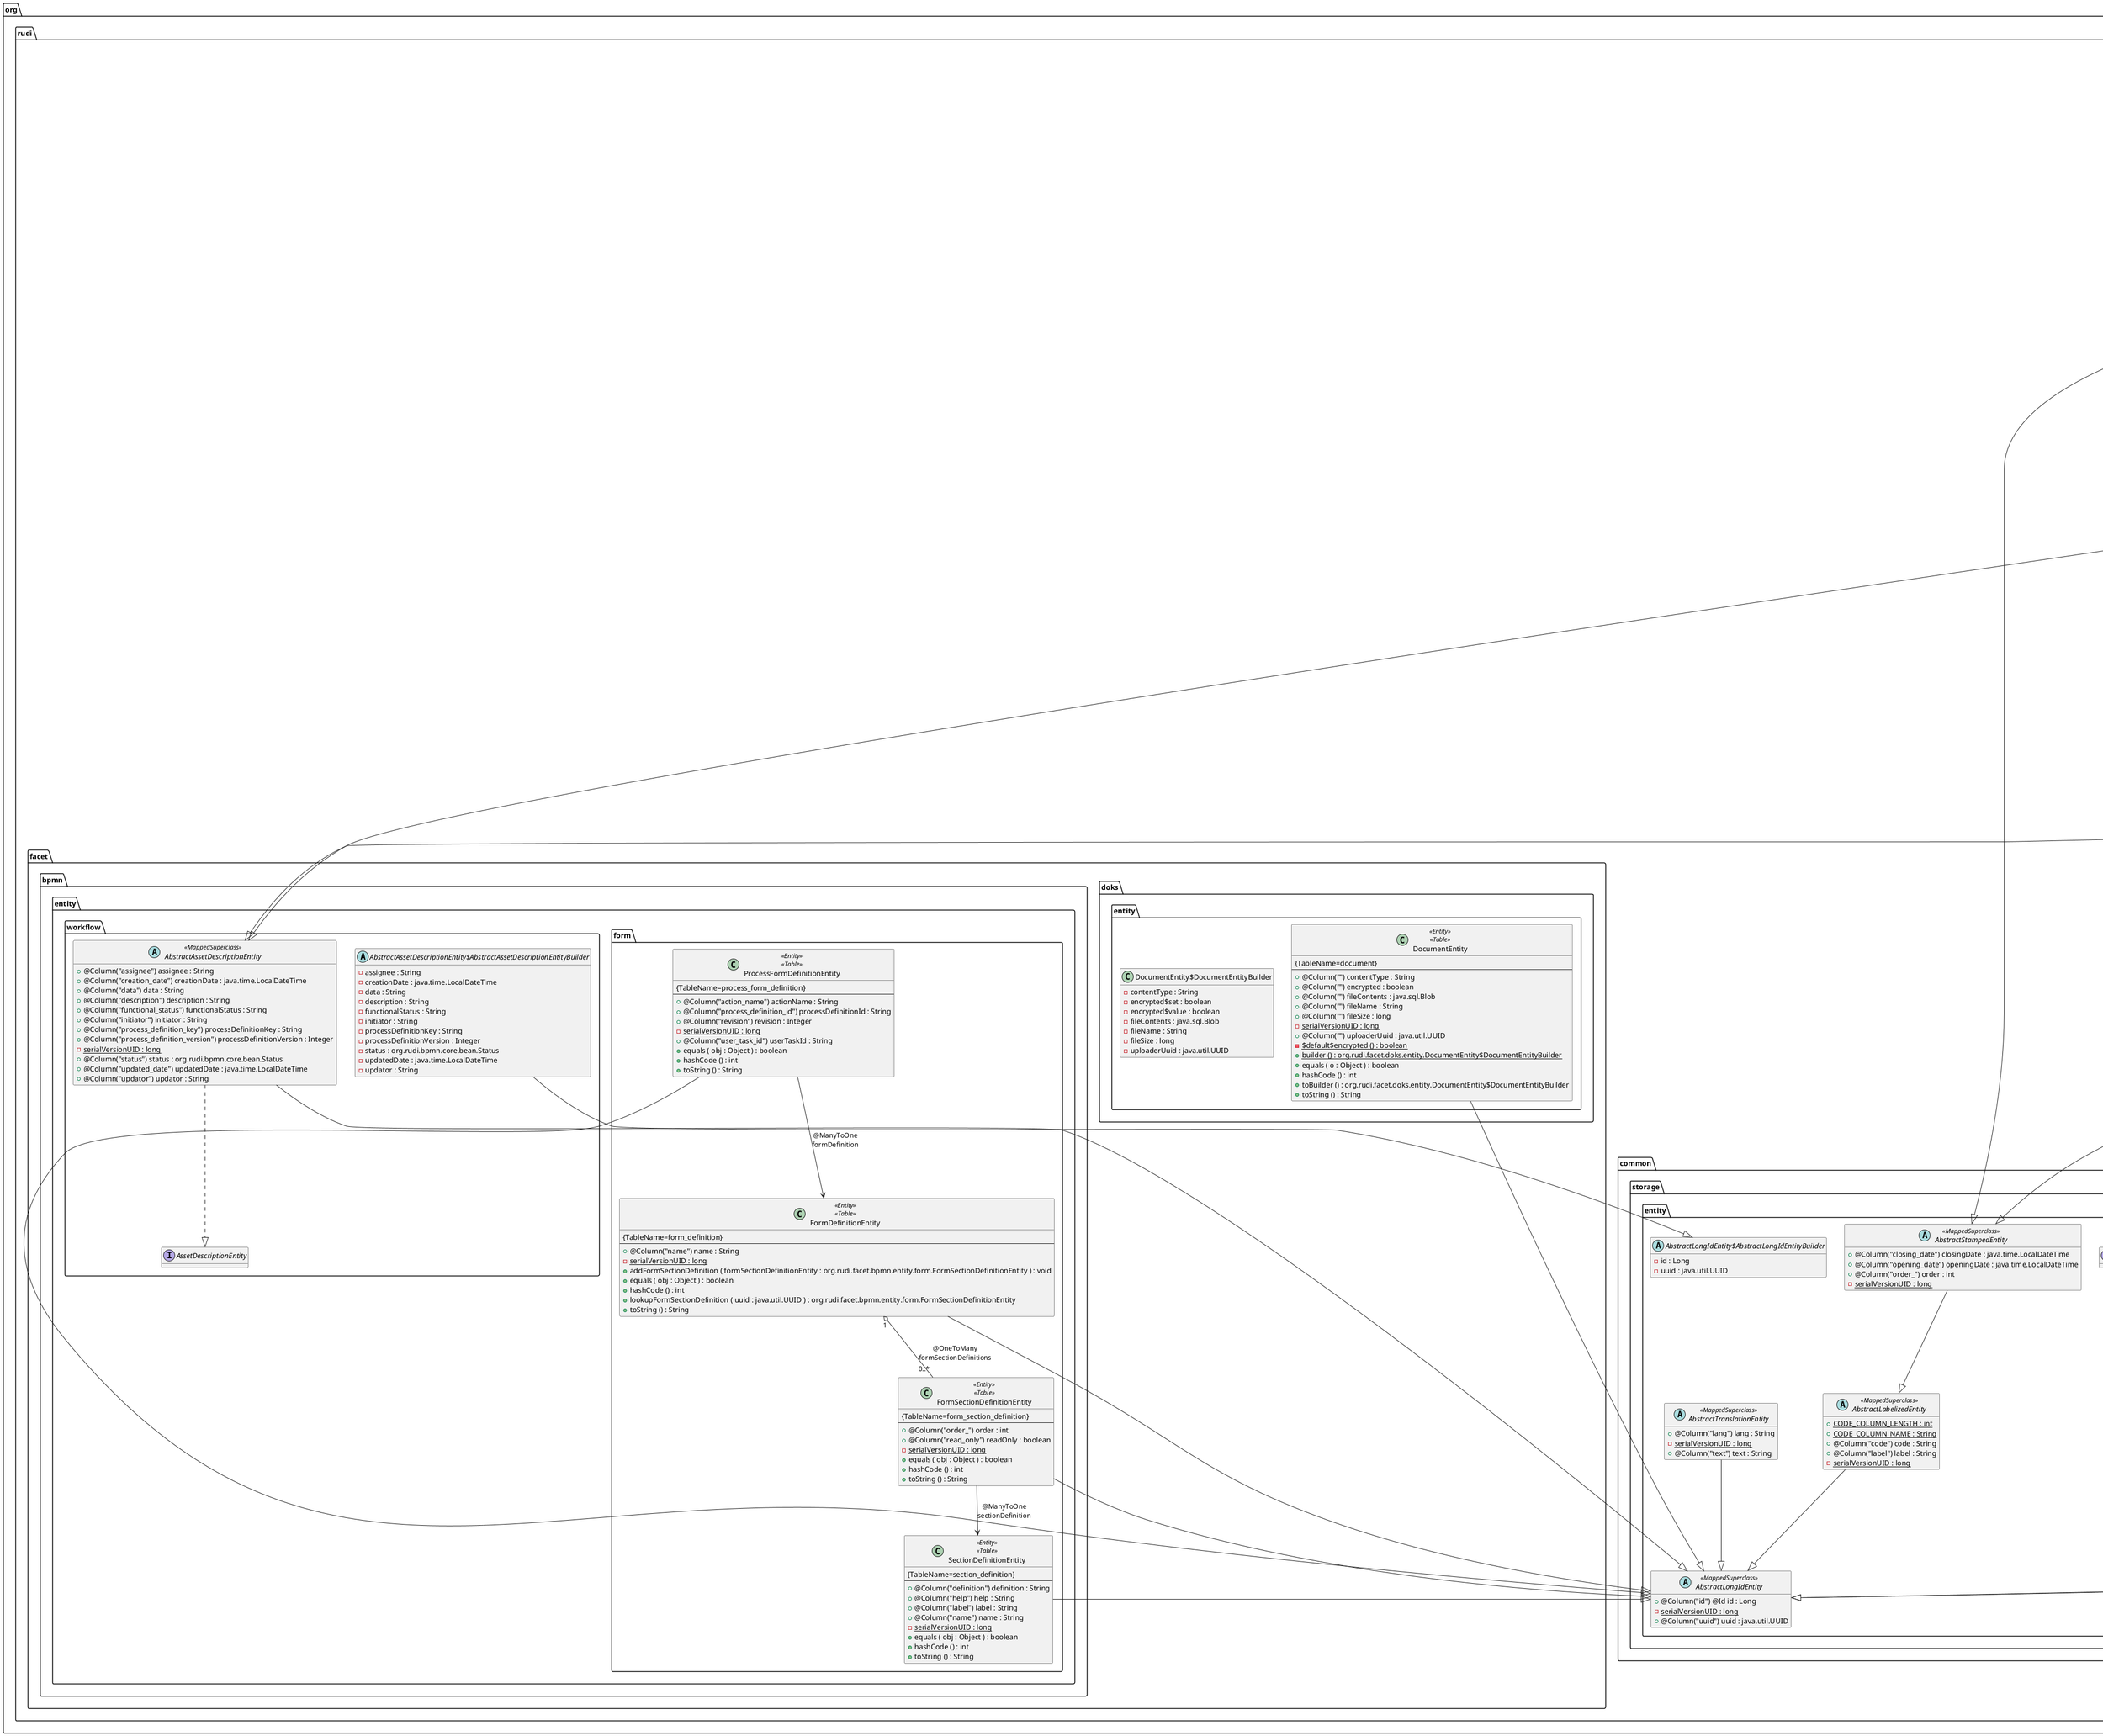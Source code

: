 @startuml

abstract class org.rudi.common.storage.entity.AbstractLabelizedEntity <<MappedSuperclass>>  {
	{field} {static} +CODE_COLUMN_LENGTH : int
	{field} {static} +CODE_COLUMN_NAME : String
	{field} +@Column("code") code : String
	{field} +@Column("label") label : String
	{field} {static} -serialVersionUID : long
	{method} +equals ( obj : Object ) : boolean
	{method} +hashCode () : int
	{method} +toString () : String
}


abstract class org.rudi.common.storage.entity.AbstractLongIdEntity <<MappedSuperclass>>  {
	{field} +@Column("id") @Id id : Long
	{field} {static} -serialVersionUID : long
	{field} +@Column("uuid") uuid : java.util.UUID
	{method} +equals ( obj : Object ) : boolean
	{method} +hashCode () : int
	{method} +toString () : String
}


abstract class org.rudi.common.storage.entity.AbstractLongIdEntity$AbstractLongIdEntityBuilder {
	{field} -id : Long
	{field} -uuid : java.util.UUID
	{method}  {abstract} +build () : org.rudi.common.storage.entity.AbstractLongIdEntity
	{method} +id ( id : Long ) : org.rudi.common.storage.entity.AbstractLongIdEntity$AbstractLongIdEntityBuilder
	{method}  {abstract} #self () : org.rudi.common.storage.entity.AbstractLongIdEntity$AbstractLongIdEntityBuilder
	{method} +toString () : String
	{method} +uuid ( uuid : java.util.UUID ) : org.rudi.common.storage.entity.AbstractLongIdEntity$AbstractLongIdEntityBuilder
}


abstract class org.rudi.common.storage.entity.AbstractStampedEntity <<MappedSuperclass>>  {
	{field} +@Column("closing_date") closingDate : java.time.LocalDateTime
	{field} +@Column("opening_date") openingDate : java.time.LocalDateTime
	{field} +@Column("order_") order : int
	{field} {static} -serialVersionUID : long
	{method} +equals ( obj : Object ) : boolean
	{method} +hashCode () : int
	{method} +toString () : String
}


abstract class org.rudi.common.storage.entity.AbstractTranslationEntity <<MappedSuperclass>>  {
	{field} +@Column("lang") lang : String
	{field} {static} -serialVersionUID : long
	{field} +@Column("text") text : String
	{method} +equals ( obj : Object ) : boolean
	{method} +hashCode () : int
	{method} +toString () : String
}


class org.rudi.common.storage.entity.HibernateEntityHelper {
	{method}  {static} +setCollection ( collectionGetter : java.util.function.Supplier , newCollection : java.util.Collection ) : void
}


interface org.rudi.common.storage.entity.PositionedStatus {
	{method}  {abstract} +isFinal () : boolean
	{method}  {abstract} +isInitial () : boolean
}


class org.rudi.common.storage.entity.SkosConceptCodeColumn {
	{field} {static} +LENGTH : int
	{field} {static} +NAME : String
	{field} {static} +TABLE_NAME : String
}


enum org.rudi.common.storage.entity.StatusPosition {
	{field} +FINAL
	{field} +INITIAL
	{field} +INTERMEDIATE
}


class org.rudi.facet.bpmn.entity.form.FormDefinitionEntity <<Entity>>  <<Table>>  {
 {TableName=form_definition}
--
	{field} +@Column("name") name : String
	{field} {static} -serialVersionUID : long
	{method} +addFormSectionDefinition ( formSectionDefinitionEntity : org.rudi.facet.bpmn.entity.form.FormSectionDefinitionEntity ) : void
	{method} +equals ( obj : Object ) : boolean
	{method} +hashCode () : int
	{method} +lookupFormSectionDefinition ( uuid : java.util.UUID ) : org.rudi.facet.bpmn.entity.form.FormSectionDefinitionEntity
	{method} +toString () : String
}


class org.rudi.facet.bpmn.entity.form.FormSectionDefinitionEntity <<Entity>>  <<Table>>  {
 {TableName=form_section_definition}
--
	{field} +@Column("order_") order : int
	{field} +@Column("read_only") readOnly : boolean
	{field} {static} -serialVersionUID : long
	{method} +equals ( obj : Object ) : boolean
	{method} +hashCode () : int
	{method} +toString () : String
}


class org.rudi.facet.bpmn.entity.form.ProcessFormDefinitionEntity <<Entity>>  <<Table>>  {
 {TableName=process_form_definition}
--
	{field} +@Column("action_name") actionName : String
	{field} +@Column("process_definition_id") processDefinitionId : String
	{field} +@Column("revision") revision : Integer
	{field} {static} -serialVersionUID : long
	{field} +@Column("user_task_id") userTaskId : String
	{method} +equals ( obj : Object ) : boolean
	{method} +hashCode () : int
	{method} +toString () : String
}


class org.rudi.facet.bpmn.entity.form.SectionDefinitionEntity <<Entity>>  <<Table>>  {
 {TableName=section_definition}
--
	{field} +@Column("definition") definition : String
	{field} +@Column("help") help : String
	{field} +@Column("label") label : String
	{field} +@Column("name") name : String
	{field} {static} -serialVersionUID : long
	{method} +equals ( obj : Object ) : boolean
	{method} +hashCode () : int
	{method} +toString () : String
}


abstract class org.rudi.facet.bpmn.entity.workflow.AbstractAssetDescriptionEntity <<MappedSuperclass>>  {
	{field} +@Column("assignee") assignee : String
	{field} +@Column("creation_date") creationDate : java.time.LocalDateTime
	{field} +@Column("data") data : String
	{field} +@Column("description") description : String
	{field} +@Column("functional_status") functionalStatus : String
	{field} +@Column("initiator") initiator : String
	{field} +@Column("process_definition_key") processDefinitionKey : String
	{field} +@Column("process_definition_version") processDefinitionVersion : Integer
	{field} {static} -serialVersionUID : long
	{field} +@Column("status") status : org.rudi.bpmn.core.bean.Status
	{field} +@Column("updated_date") updatedDate : java.time.LocalDateTime
	{field} +@Column("updator") updator : String
	{method} +equals ( obj : Object ) : boolean
	{method} +hashCode () : int
	{method} +toString () : String
}


abstract class org.rudi.facet.bpmn.entity.workflow.AbstractAssetDescriptionEntity$AbstractAssetDescriptionEntityBuilder {
	{field} -assignee : String
	{field} -creationDate : java.time.LocalDateTime
	{field} -data : String
	{field} -description : String
	{field} -functionalStatus : String
	{field} -initiator : String
	{field} -processDefinitionKey : String
	{field} -processDefinitionVersion : Integer
	{field} -status : org.rudi.bpmn.core.bean.Status
	{field} -updatedDate : java.time.LocalDateTime
	{field} -updator : String
	{method} +assignee ( assignee : String ) : org.rudi.facet.bpmn.entity.workflow.AbstractAssetDescriptionEntity$AbstractAssetDescriptionEntityBuilder
	{method}  {abstract} +build () : org.rudi.facet.bpmn.entity.workflow.AbstractAssetDescriptionEntity
	{method} +creationDate ( creationDate : java.time.LocalDateTime ) : org.rudi.facet.bpmn.entity.workflow.AbstractAssetDescriptionEntity$AbstractAssetDescriptionEntityBuilder
	{method} +data ( data : String ) : org.rudi.facet.bpmn.entity.workflow.AbstractAssetDescriptionEntity$AbstractAssetDescriptionEntityBuilder
	{method} +description ( description : String ) : org.rudi.facet.bpmn.entity.workflow.AbstractAssetDescriptionEntity$AbstractAssetDescriptionEntityBuilder
	{method} +functionalStatus ( functionalStatus : String ) : org.rudi.facet.bpmn.entity.workflow.AbstractAssetDescriptionEntity$AbstractAssetDescriptionEntityBuilder
	{method} +initiator ( initiator : String ) : org.rudi.facet.bpmn.entity.workflow.AbstractAssetDescriptionEntity$AbstractAssetDescriptionEntityBuilder
	{method} +processDefinitionKey ( processDefinitionKey : String ) : org.rudi.facet.bpmn.entity.workflow.AbstractAssetDescriptionEntity$AbstractAssetDescriptionEntityBuilder
	{method} +processDefinitionVersion ( processDefinitionVersion : Integer ) : org.rudi.facet.bpmn.entity.workflow.AbstractAssetDescriptionEntity$AbstractAssetDescriptionEntityBuilder
	{method}  {abstract} #self () : org.rudi.facet.bpmn.entity.workflow.AbstractAssetDescriptionEntity$AbstractAssetDescriptionEntityBuilder
	{method} +status ( status : org.rudi.bpmn.core.bean.Status ) : org.rudi.facet.bpmn.entity.workflow.AbstractAssetDescriptionEntity$AbstractAssetDescriptionEntityBuilder
	{method} +toString () : String
	{method} +updatedDate ( updatedDate : java.time.LocalDateTime ) : org.rudi.facet.bpmn.entity.workflow.AbstractAssetDescriptionEntity$AbstractAssetDescriptionEntityBuilder
	{method} +updator ( updator : String ) : org.rudi.facet.bpmn.entity.workflow.AbstractAssetDescriptionEntity$AbstractAssetDescriptionEntityBuilder
}


interface org.rudi.facet.bpmn.entity.workflow.AssetDescriptionEntity {
	{method}  {abstract} +getAssignee () : String
	{method}  {abstract} +getCreationDate () : java.time.LocalDateTime
	{method}  {abstract} +getData () : String
	{method}  {abstract} +getDescription () : String
	{method}  {abstract} +getFunctionalStatus () : String
	{method}  {abstract} +getInitiator () : String
	{method}  {abstract} +getProcessDefinitionKey () : String
	{method}  {abstract} +getProcessDefinitionVersion () : Integer
	{method}  {abstract} +getStatus () : org.rudi.bpmn.core.bean.Status
	{method}  {abstract} +getUpdatedDate () : java.time.LocalDateTime
	{method}  {abstract} +getUpdator () : String
	{method}  {abstract} +setAssignee ( assignee : String ) : void
	{method}  {abstract} +setCreationDate ( creationDate : java.time.LocalDateTime ) : void
	{method}  {abstract} +setData ( data : String ) : void
	{method}  {abstract} +setDescription ( description : String ) : void
	{method}  {abstract} +setFunctionalStatus ( functionalStatus : String ) : void
	{method}  {abstract} +setInitiator ( initiator : String ) : void
	{method}  {abstract} +setProcessDefinitionKey ( businessKey : String ) : void
	{method}  {abstract} +setProcessDefinitionVersion ( version : Integer ) : void
	{method}  {abstract} +setStatus ( status : org.rudi.bpmn.core.bean.Status ) : void
	{method}  {abstract} +setUpdatedDate ( updatedDate : java.time.LocalDateTime ) : void
	{method}  {abstract} +setUpdator ( updator : String ) : void
}


class org.rudi.facet.doks.entity.DocumentEntity <<Entity>>  <<Table>>  {
 {TableName=document}
--
	{field} +@Column("") contentType : String
	{field} +@Column("") encrypted : boolean
	{field} +@Column("") fileContents : java.sql.Blob
	{field} +@Column("") fileName : String
	{field} +@Column("") fileSize : long
	{field} {static} -serialVersionUID : long
	{field} +@Column("") uploaderUuid : java.util.UUID
	{method}  {static} -$default$encrypted () : boolean
	{method}  {static} +builder () : org.rudi.facet.doks.entity.DocumentEntity$DocumentEntityBuilder
	{method} +equals ( o : Object ) : boolean
	{method} +hashCode () : int
	{method} +toBuilder () : org.rudi.facet.doks.entity.DocumentEntity$DocumentEntityBuilder
	{method} +toString () : String
}


class org.rudi.facet.doks.entity.DocumentEntity$DocumentEntityBuilder {
	{field} -contentType : String
	{field} -encrypted$set : boolean
	{field} -encrypted$value : boolean
	{field} -fileContents : java.sql.Blob
	{field} -fileName : String
	{field} -fileSize : long
	{field} -uploaderUuid : java.util.UUID
	{method} +build () : org.rudi.facet.doks.entity.DocumentEntity
	{method} +contentType ( contentType : String ) : org.rudi.facet.doks.entity.DocumentEntity$DocumentEntityBuilder
	{method} +encrypted ( encrypted : boolean ) : org.rudi.facet.doks.entity.DocumentEntity$DocumentEntityBuilder
	{method} +fileContents ( fileContents : java.sql.Blob ) : org.rudi.facet.doks.entity.DocumentEntity$DocumentEntityBuilder
	{method} +fileName ( fileName : String ) : org.rudi.facet.doks.entity.DocumentEntity$DocumentEntityBuilder
	{method} +fileSize ( fileSize : long ) : org.rudi.facet.doks.entity.DocumentEntity$DocumentEntityBuilder
	{method} +toString () : String
	{method} +uploaderUuid ( uploaderUuid : java.util.UUID ) : org.rudi.facet.doks.entity.DocumentEntity$DocumentEntityBuilder
}


abstract class org.rudi.microservice.strukture.storage.entity.address.AbstractAddressEntity <<Entity>>  <<Table>>  {
 {TableName=abstract_address}
 {TableSchema=strukture_data}
--
	{field} {static} -serialVersionUID : long
	{method} +equals ( o : Object ) : boolean
	{method} +hashCode () : int
	{method} +toString () : String
}


class org.rudi.microservice.strukture.storage.entity.address.AddressRoleEntity <<Entity>>  <<Table>>  {
 {TableName=address_role}
 {TableSchema=strukture_data}
--
	{field} {static} -serialVersionUID : long
	{method} +equals ( obj : Object ) : boolean
	{method} +hashCode () : int
	{method} +toString () : String
}


enum org.rudi.microservice.strukture.storage.entity.address.AddressType {
	{field} +EMAIL
	{field} +PHONE
	{field} +POSTAL
	{field} +WEBSITE
}


class org.rudi.microservice.strukture.storage.entity.address.EmailAddressEntity <<Entity>>  <<Table>>  {
 {TableName=email_address}
 {TableSchema=strukture_data}
--
	{field} +@Column("email") email : String
	{field} {static} -serialVersionUID : long
	{method} +equals ( obj : Object ) : boolean
	{method} +hashCode () : int
	{method} +toString () : String
}


class org.rudi.microservice.strukture.storage.entity.address.PostalAddressEntity <<Entity>>  <<Table>>  {
 {TableName=postal_address}
 {TableSchema=strukture_data}
--
	{field} +@Column("additionalIdentification") additionalIdentification : String
	{field} +@Column("distributionService") distributionService : String
	{field} +@Column("locality") locality : String
	{field} +@Column("recipientIdentification") recipientIdentification : String
	{field} {static} -serialVersionUID : long
	{field} +@Column("streetNumber") streetNumber : String
	{method} +equals ( obj : Object ) : boolean
	{method} +hashCode () : int
	{method} +toString () : String
}


class org.rudi.microservice.strukture.storage.entity.address.TelephoneAddressEntity <<Entity>>  <<Table>>  {
 {TableName=telephone_address}
 {TableSchema=strukture_data}
--
	{field} +@Column("phone_number") phoneNumber : String
	{field} {static} -serialVersionUID : long
	{method} +equals ( obj : Object ) : boolean
	{method} +hashCode () : int
	{method} +toString () : String
}


class org.rudi.microservice.strukture.storage.entity.address.WebsiteAddressEntity <<Entity>>  <<Table>>  {
 {TableName=web_site_address}
 {TableSchema=strukture_data}
--
	{field} {static} -serialVersionUID : long
	{field} +@Column("url") url : String
	{method} +equals ( obj : Object ) : boolean
	{method} +hashCode () : int
	{method} +toString () : String
}


class org.rudi.microservice.strukture.storage.entity.organization.OrganizationEntity <<Entity>>  <<Table>>  {
 {TableName=organization}
 {TableSchema=strukture_data}
--
	{field} {static} +FIELD_MEMBERS : String
	{field} {static} +FIELD_ORGANIZATION_STATUS : String
	{field} {static} +FIELD_UUID : String
	{field} +@Column("address") address : String
	{field} +closingDate : java.time.LocalDateTime
	{field} +name : String
	{field} +openingDate : java.time.LocalDateTime
	{field} +@Column("position") position : org.locationtech.jts.geom.Geometry
	{field} {static} -serialVersionUID : long
	{field} +@Column("url") url : String
	{method} +equals ( o : Object ) : boolean
	{method} +hashCode () : int
	{method} +toString () : String
}


class org.rudi.microservice.strukture.storage.entity.organization.OrganizationMemberEntity {
	{field} {static} +FIELD_ID : String
	{field} {static} +FIELD_ROLE : String
	{field} {static} +FIELD_USER_UUID : String
	{field} +addedDate : java.time.LocalDateTime
	{field} {static} -serialVersionUID : long
	{field} +userUuid : java.util.UUID
	{method} +equals ( obj : Object ) : boolean
	{method} +hashCode () : int
	{method} +toString () : String
}


enum org.rudi.microservice.strukture.storage.entity.organization.OrganizationRole {
	{field} +ADMINISTRATOR
	{field} +EDITOR
}


enum org.rudi.microservice.strukture.storage.entity.organization.OrganizationStatus {
	{field} +CANCELLED
	{field} +DISENGAGED
	{field} +DRAFT
	{field} +IN_PROGRESS
	{field} +VALIDATED
}


class org.rudi.microservice.strukture.storage.entity.provider.LinkedProducerEntity <<Entity>>  <<Table>>  {
 {TableName=linked_producer}
 {TableSchema=strukture_data}
 {TableUniqueConstraints=UniqueConstraint (columnNames=[organization_fk,provider_fk] )}
--
	{field} {static} +FIELD_ID : String
	{field} {static} +FIELD_ORGANIZATION : String
	{field} {static} +FIELD_UUID : String
	{field} {static} +ORGANIZATION_FK : String
	{field} {static} +PROVIDER_FK : String
	{method} +equals ( o : Object ) : boolean
	{method} +hashCode () : int
}


enum org.rudi.microservice.strukture.storage.entity.provider.LinkedProducerStatus {
	{field} +CANCELLED
	{field} +DISENGAGED
	{field} +DRAFT
	{field} +IN_PROGRESS
	{field} +VALIDATED
}


class org.rudi.microservice.strukture.storage.entity.provider.NodeProviderEntity <<Entity>>  <<Table>>  {
 {TableName=node_provider}
 {TableSchema=strukture_data}
--
	{field} +@Column("closing_date") closingDate : java.time.LocalDateTime
	{field} +@Column("harvestable") harvestable : boolean
	{field} +@Column("harvesting_cron") harvestingCron : String
	{field} +@Column("last_harvesting_date") lastHarvestingDate : java.time.LocalDateTime
	{field} +@Column("notifiable") notifiable : boolean
	{field} +@Column("opening_date") openingDate : java.time.LocalDateTime
	{field} {static} -serialVersionUID : long
	{field} +@Column("url") url : String
	{field} +@Column("version") version : String
	{method} +equals ( obj : Object ) : boolean
	{method} +hashCode () : int
	{method} +toString () : String
}


class org.rudi.microservice.strukture.storage.entity.provider.ProviderEntity <<Entity>>  <<Table>>  {
 {TableName=provider}
 {TableSchema=strukture_data}
--
	{field} {static} +FIELD_ID : String
	{field} {static} +FIELD_LINKED_PRODUCERS : String
	{field} {static} +FIELD_UUID : String
	{field} {static} -serialVersionUID : long
	{method} +equals ( obj : Object ) : boolean
	{method} +hashCode () : int
	{method} +lookupAddress ( uuid : java.util.UUID ) : org.rudi.microservice.strukture.storage.entity.address.AbstractAddressEntity
	{method} +lookupNodeProvider ( uuid : java.util.UUID ) : org.rudi.microservice.strukture.storage.entity.provider.NodeProviderEntity
	{method} +removeAddress ( uuid : java.util.UUID ) : org.rudi.microservice.strukture.storage.entity.address.AbstractAddressEntity
	{method} +removeNodeProvider ( uuid : java.util.UUID ) : org.rudi.microservice.strukture.storage.entity.provider.NodeProviderEntity
	{method} +toString () : String
}




org.rudi.common.storage.entity.AbstractLabelizedEntity --|>  org.rudi.common.storage.entity.AbstractLongIdEntity
org.rudi.common.storage.entity.AbstractStampedEntity --|>  org.rudi.common.storage.entity.AbstractLabelizedEntity
org.rudi.common.storage.entity.AbstractTranslationEntity --|>  org.rudi.common.storage.entity.AbstractLongIdEntity
org.rudi.facet.bpmn.entity.form.FormDefinitionEntity "1" o-- "0..*"  org.rudi.facet.bpmn.entity.form.FormSectionDefinitionEntity :  @OneToMany\nformSectionDefinitions
org.rudi.facet.bpmn.entity.form.FormDefinitionEntity --|>  org.rudi.common.storage.entity.AbstractLongIdEntity
org.rudi.facet.bpmn.entity.form.FormSectionDefinitionEntity -->  org.rudi.facet.bpmn.entity.form.SectionDefinitionEntity :  @ManyToOne\nsectionDefinition
org.rudi.facet.bpmn.entity.form.FormSectionDefinitionEntity --|>  org.rudi.common.storage.entity.AbstractLongIdEntity
org.rudi.facet.bpmn.entity.form.ProcessFormDefinitionEntity -->  org.rudi.facet.bpmn.entity.form.FormDefinitionEntity :  @ManyToOne\nformDefinition
org.rudi.facet.bpmn.entity.form.ProcessFormDefinitionEntity --|>  org.rudi.common.storage.entity.AbstractLongIdEntity
org.rudi.facet.bpmn.entity.form.SectionDefinitionEntity --|>  org.rudi.common.storage.entity.AbstractLongIdEntity
org.rudi.facet.bpmn.entity.workflow.AbstractAssetDescriptionEntity --|>  org.rudi.common.storage.entity.AbstractLongIdEntity
org.rudi.facet.bpmn.entity.workflow.AbstractAssetDescriptionEntity ..|>  org.rudi.facet.bpmn.entity.workflow.AssetDescriptionEntity
org.rudi.facet.bpmn.entity.workflow.AbstractAssetDescriptionEntity$AbstractAssetDescriptionEntityBuilder --|>  org.rudi.common.storage.entity.AbstractLongIdEntity$AbstractLongIdEntityBuilder
org.rudi.facet.doks.entity.DocumentEntity --|>  org.rudi.common.storage.entity.AbstractLongIdEntity
org.rudi.microservice.strukture.storage.entity.address.AbstractAddressEntity -->  org.rudi.microservice.strukture.storage.entity.address.AddressRoleEntity :  @ManyToOne\naddressRole
org.rudi.microservice.strukture.storage.entity.address.AbstractAddressEntity -->  org.rudi.microservice.strukture.storage.entity.address.AddressType :  @Column("type")\ntype
org.rudi.microservice.strukture.storage.entity.address.AbstractAddressEntity --|>  org.rudi.common.storage.entity.AbstractLongIdEntity
org.rudi.microservice.strukture.storage.entity.address.AddressRoleEntity -->  org.rudi.microservice.strukture.storage.entity.address.AddressType :  @Column("type")\ntype
org.rudi.microservice.strukture.storage.entity.address.AddressRoleEntity --|>  org.rudi.common.storage.entity.AbstractStampedEntity
org.rudi.microservice.strukture.storage.entity.address.EmailAddressEntity --|>  org.rudi.microservice.strukture.storage.entity.address.AbstractAddressEntity
org.rudi.microservice.strukture.storage.entity.address.PostalAddressEntity --|>  org.rudi.microservice.strukture.storage.entity.address.AbstractAddressEntity
org.rudi.microservice.strukture.storage.entity.address.TelephoneAddressEntity --|>  org.rudi.microservice.strukture.storage.entity.address.AbstractAddressEntity
org.rudi.microservice.strukture.storage.entity.address.WebsiteAddressEntity --|>  org.rudi.microservice.strukture.storage.entity.address.AbstractAddressEntity
org.rudi.microservice.strukture.storage.entity.organization.OrganizationEntity "1" o-- "0..*"  org.rudi.microservice.strukture.storage.entity.organization.OrganizationMemberEntity : members
org.rudi.microservice.strukture.storage.entity.organization.OrganizationEntity -->  org.rudi.microservice.strukture.storage.entity.organization.OrganizationStatus :  @Column("organization_status")\norganizationStatus
org.rudi.microservice.strukture.storage.entity.organization.OrganizationEntity --|>  org.rudi.facet.bpmn.entity.workflow.AbstractAssetDescriptionEntity
org.rudi.microservice.strukture.storage.entity.organization.OrganizationMemberEntity -->  org.rudi.microservice.strukture.storage.entity.organization.OrganizationRole : role
org.rudi.microservice.strukture.storage.entity.organization.OrganizationStatus ..|>  org.rudi.common.storage.entity.PositionedStatus
org.rudi.microservice.strukture.storage.entity.provider.LinkedProducerEntity -->  org.rudi.microservice.strukture.storage.entity.organization.OrganizationEntity :  @ManyToOne\norganization
org.rudi.microservice.strukture.storage.entity.provider.LinkedProducerEntity -->  org.rudi.microservice.strukture.storage.entity.provider.LinkedProducerStatus :  @Column("linked_producer_status")\nlinkedProducerStatus
org.rudi.microservice.strukture.storage.entity.provider.LinkedProducerEntity --|>  org.rudi.facet.bpmn.entity.workflow.AbstractAssetDescriptionEntity
org.rudi.microservice.strukture.storage.entity.provider.LinkedProducerStatus ..|>  org.rudi.common.storage.entity.PositionedStatus
org.rudi.microservice.strukture.storage.entity.provider.NodeProviderEntity --|>  org.rudi.common.storage.entity.AbstractLongIdEntity
org.rudi.microservice.strukture.storage.entity.provider.ProviderEntity "1" o-- "0..*"  org.rudi.microservice.strukture.storage.entity.address.AbstractAddressEntity :  @OneToMany\naddresses
org.rudi.microservice.strukture.storage.entity.provider.ProviderEntity "1" o-- "0..*"  org.rudi.microservice.strukture.storage.entity.provider.LinkedProducerEntity :  @OneToMany\nlinkedProducers
org.rudi.microservice.strukture.storage.entity.provider.ProviderEntity "1" o-- "0..*"  org.rudi.microservice.strukture.storage.entity.provider.NodeProviderEntity :  @OneToMany\nnodeProviders
org.rudi.microservice.strukture.storage.entity.provider.ProviderEntity --|>  org.rudi.common.storage.entity.AbstractStampedEntity

hide methods

@enduml